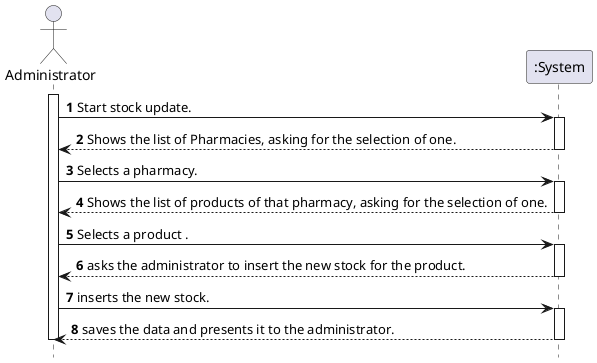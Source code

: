 
@startuml
hide footbox
autonumber
actor "Administrator" as AD

participant ":System" as SIST

activate AD

AD -> SIST : Start stock update.

activate SIST
    SIST --> AD : Shows the list of Pharmacies, asking for the selection of one.
deactivate SIST

AD -> SIST : Selects a pharmacy.

activate SIST
    SIST --> AD : Shows the list of products of that pharmacy, asking for the selection of one.
deactivate SIST

AD -> SIST : Selects a product .

activate SIST
    SIST --> AD : asks the administrator to insert the new stock for the product.
deactivate SIST

AD -> SIST : inserts the new stock.

activate SIST
    SIST --> AD : saves the data and presents it to the administrator.
deactivate SIST

deactivate AD

@enduml
